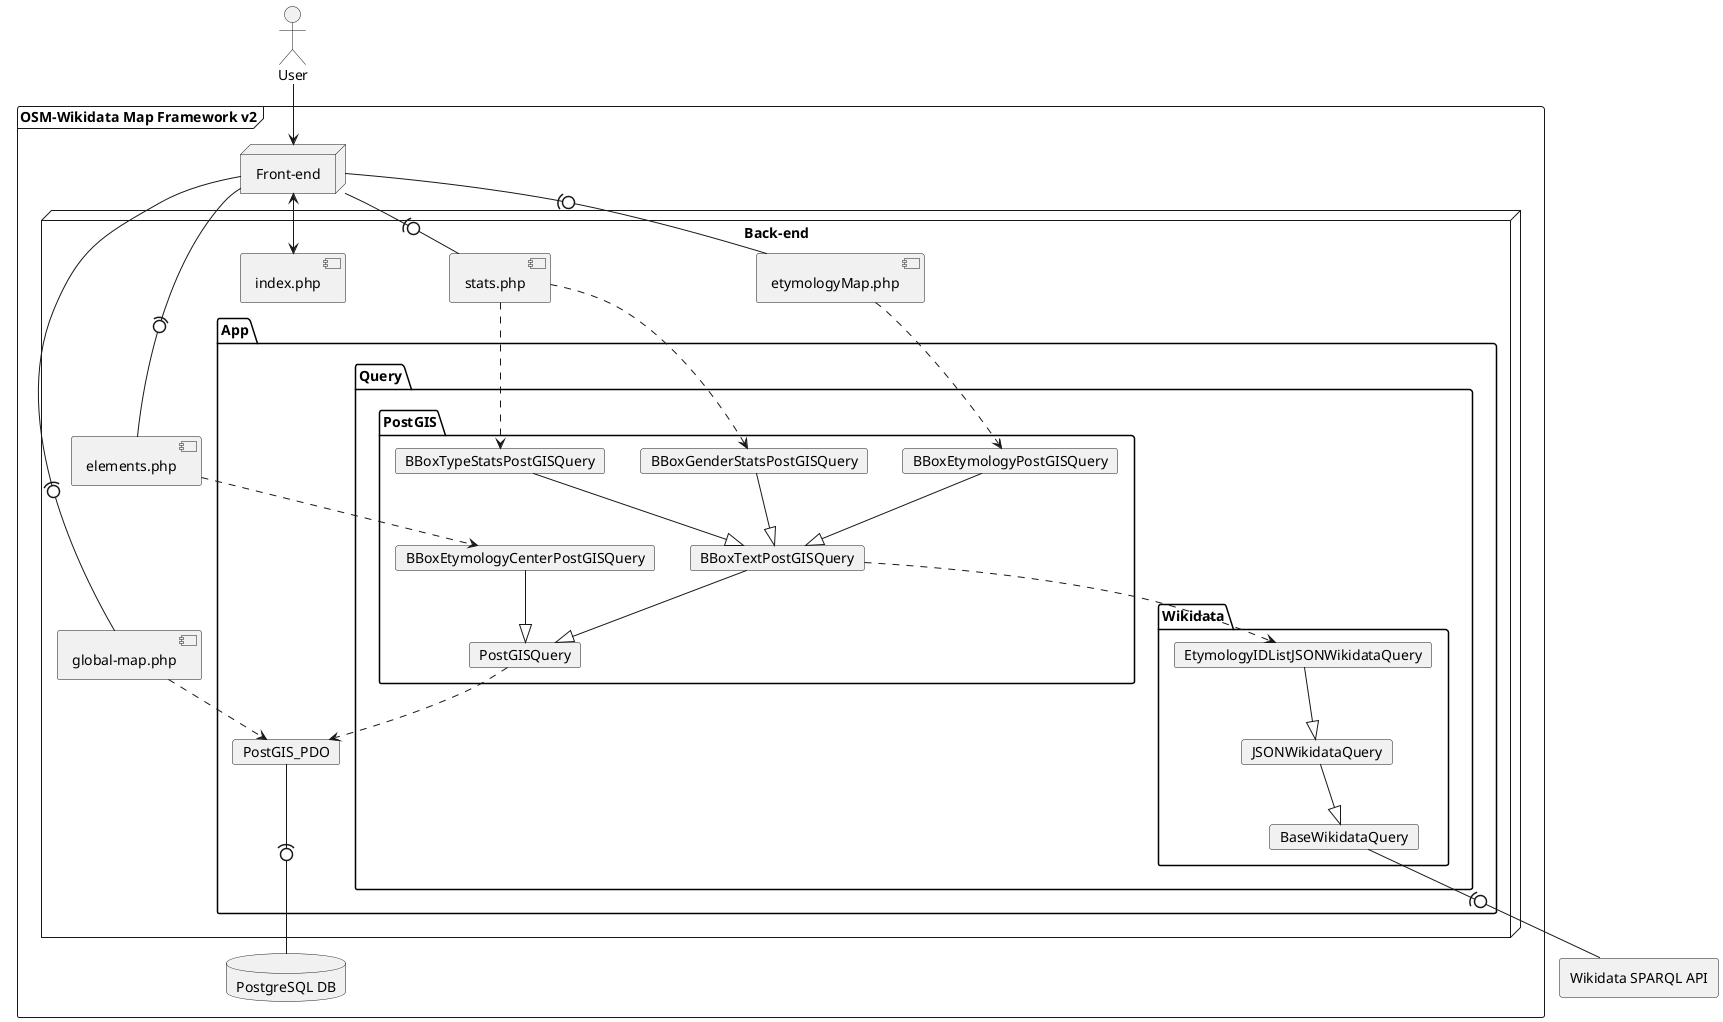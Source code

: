 @startuml v2

actor user as "User"
frame oem as "OSM-Wikidata Map Framework v2" {
    database db as "PostgreSQL DB"
    node fe as "Front-end"
    node be as "Back-end" {
        component globalMap as "global-map.php"
        component elements as "elements.php"
        component etymologyMap as "etymologyMap.php"
        component stats as "stats.php"
        component index as "index.php"
        package App {
            card PostGIS_PDO
            package Query {
                package PostGIS {
                    card BBoxEtymologyPostGISQuery
                    card BBoxGenderStatsPostGISQuery
                    card BBoxTypeStatsPostGISQuery
                    card BBoxEtymologyCenterPostGISQuery
                    card BBoxTextPostGISQuery
                    card PostGISQuery
                }
                package Wikidata {
                    card EtymologyIDListJSONWikidataQuery
                    card JSONWikidataQuery
                    card BaseWikidataQuery
                }
            }
        }
    }
}
agent wikidata as "Wikidata SPARQL API"

index <--> fe

user --> fe

fe -(0- globalMap
fe -(0- etymologyMap
fe -(0- elements
fe -(0- stats


etymologyMap ..> BBoxEtymologyPostGISQuery
stats ..> BBoxGenderStatsPostGISQuery
stats ..> BBoxTypeStatsPostGISQuery
elements ..> BBoxEtymologyCenterPostGISQuery

BBoxTextPostGISQuery --|> PostGISQuery
BBoxEtymologyPostGISQuery --|> BBoxTextPostGISQuery
BBoxGenderStatsPostGISQuery --|> BBoxTextPostGISQuery
BBoxTypeStatsPostGISQuery --|> BBoxTextPostGISQuery
BBoxEtymologyCenterPostGISQuery --|> PostGISQuery

EtymologyIDListJSONWikidataQuery --|> JSONWikidataQuery
JSONWikidataQuery --|> BaseWikidataQuery

globalMap ..> PostGIS_PDO
PostGISQuery ..> PostGIS_PDO
PostGIS_PDO --(0- db
BBoxTextPostGISQuery ..> EtymologyIDListJSONWikidataQuery

BaseWikidataQuery -(0- wikidata

@enduml
